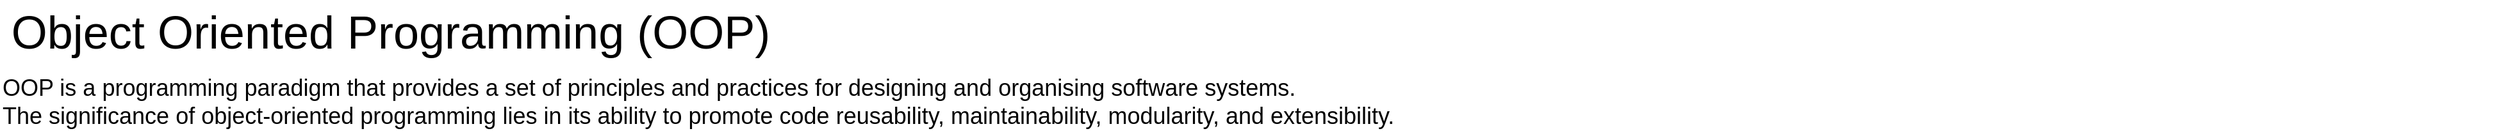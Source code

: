 <mxfile version="21.5.2" type="github">
  <diagram name="Page-1" id="BiVLpRvNGxFJzWVWLXex">
    <mxGraphModel dx="2074" dy="1131" grid="1" gridSize="10" guides="1" tooltips="1" connect="1" arrows="1" fold="1" page="1" pageScale="1" pageWidth="2000" pageHeight="3000" math="0" shadow="0">
      <root>
        <mxCell id="0" />
        <mxCell id="1" parent="0" />
        <mxCell id="BH38Rvlt5r4y8mMV9AjR-1" value="&lt;font style=&quot;font-size: 36px;&quot;&gt;Object Oriented Programming (OOP)&lt;/font&gt;" style="text;strokeColor=none;align=center;fillColor=none;html=1;verticalAlign=middle;whiteSpace=wrap;rounded=0;" vertex="1" parent="1">
          <mxGeometry x="40" y="40" width="610" height="50" as="geometry" />
        </mxCell>
        <mxCell id="BH38Rvlt5r4y8mMV9AjR-2" value="&lt;font style=&quot;font-size: 18px;&quot;&gt;OOP is a programming paradigm that provides a set of principles and practices for designing and organising software systems. &lt;br&gt;The significance of object-oriented programming lies in its ability to promote code reusability, maintainability, modularity, and extensibility.&lt;/font&gt;" style="text;html=1;strokeColor=none;fillColor=none;align=left;verticalAlign=middle;whiteSpace=wrap;rounded=0;" vertex="1" parent="1">
          <mxGeometry x="40" y="100" width="1950" height="40" as="geometry" />
        </mxCell>
      </root>
    </mxGraphModel>
  </diagram>
</mxfile>
